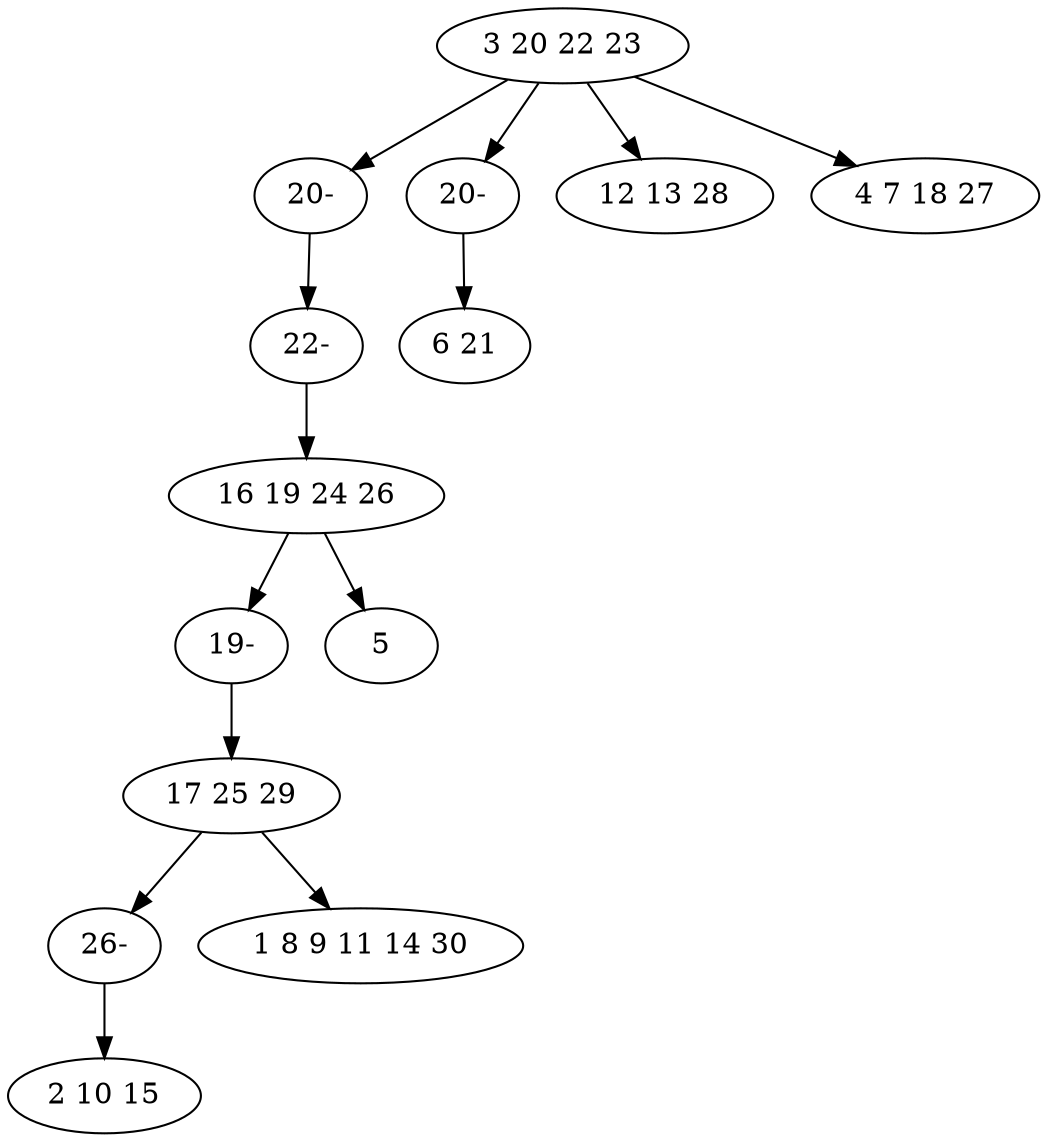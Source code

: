digraph true_tree {
	"0" -> "12"
	"1" -> "9"
	"0" -> "11"
	"2" -> "10"
	"1" -> "5"
	"0" -> "6"
	"0" -> "7"
	"2" -> "8"
	"9" -> "2"
	"10" -> "4"
	"11" -> "3"
	"12" -> "13"
	"13" -> "1"
	"0" [label="3 20 22 23"];
	"1" [label="16 19 24 26"];
	"2" [label="17 25 29"];
	"3" [label="6 21"];
	"4" [label="2 10 15"];
	"5" [label="5"];
	"6" [label="12 13 28"];
	"7" [label="4 7 18 27"];
	"8" [label="1 8 9 11 14 30"];
	"9" [label="19-"];
	"10" [label="26-"];
	"11" [label="20-"];
	"12" [label="20-"];
	"13" [label="22-"];
}
